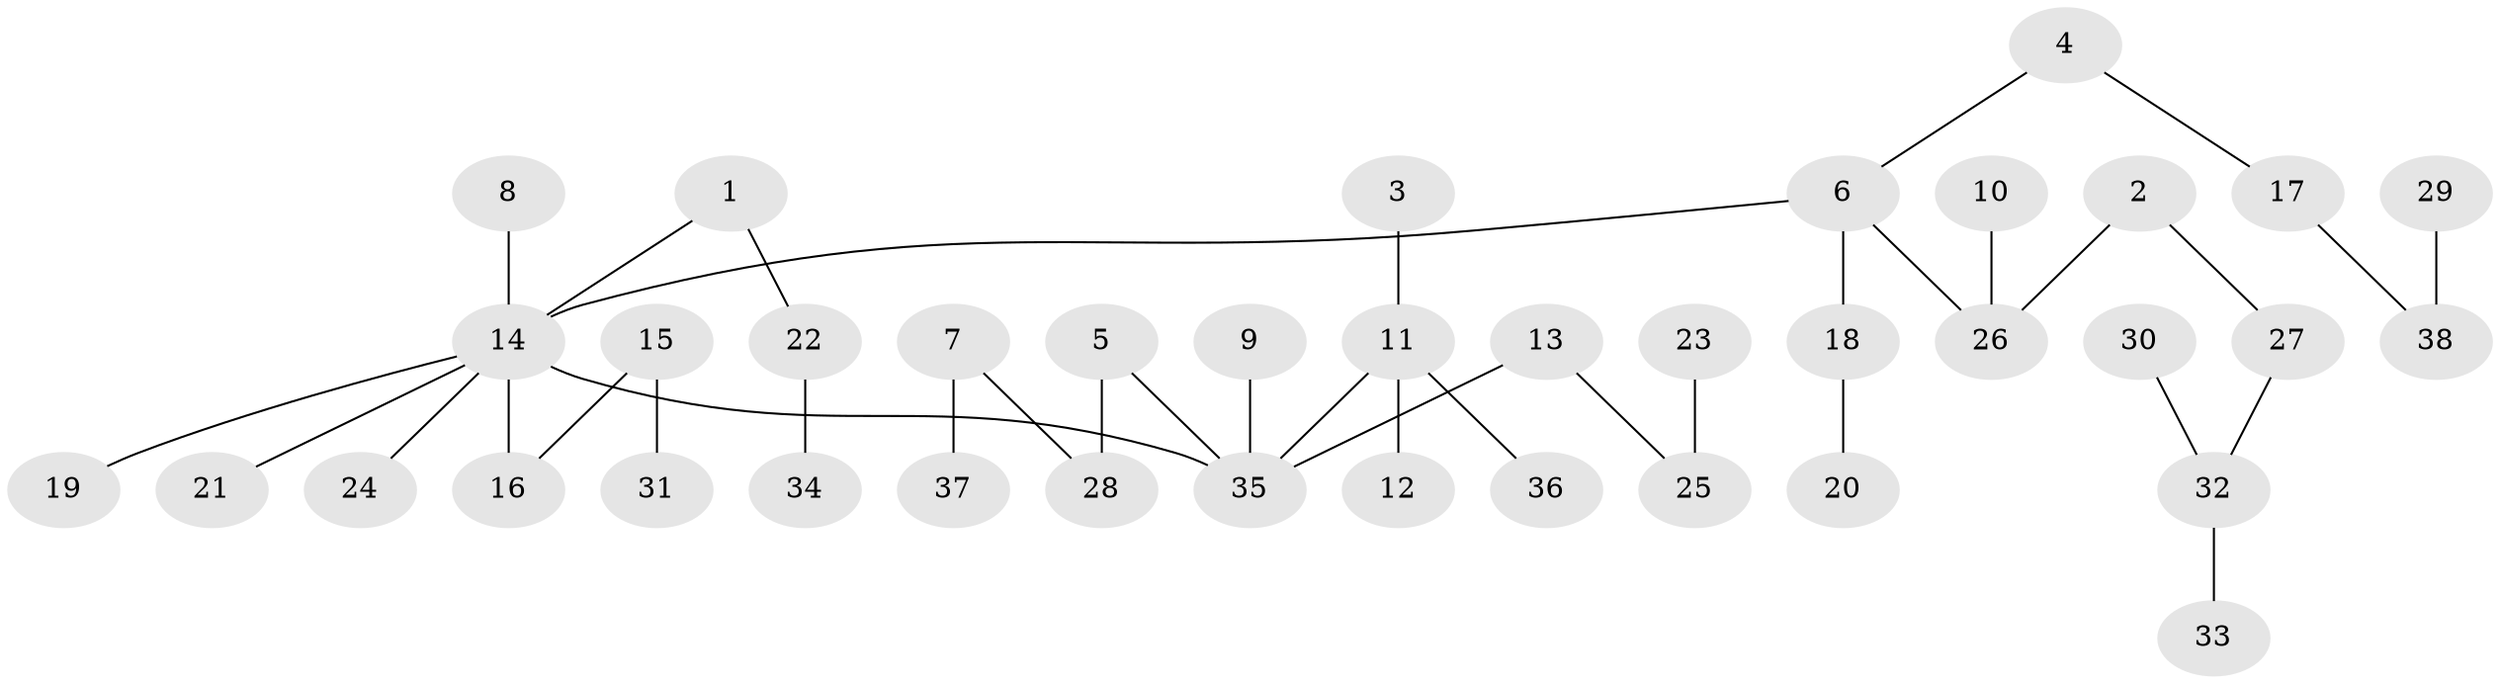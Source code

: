 // original degree distribution, {7: 0.013333333333333334, 10: 0.013333333333333334, 5: 0.04, 2: 0.2, 3: 0.10666666666666667, 1: 0.56, 4: 0.06666666666666667}
// Generated by graph-tools (version 1.1) at 2025/02/03/09/25 03:02:20]
// undirected, 38 vertices, 37 edges
graph export_dot {
graph [start="1"]
  node [color=gray90,style=filled];
  1;
  2;
  3;
  4;
  5;
  6;
  7;
  8;
  9;
  10;
  11;
  12;
  13;
  14;
  15;
  16;
  17;
  18;
  19;
  20;
  21;
  22;
  23;
  24;
  25;
  26;
  27;
  28;
  29;
  30;
  31;
  32;
  33;
  34;
  35;
  36;
  37;
  38;
  1 -- 14 [weight=1.0];
  1 -- 22 [weight=1.0];
  2 -- 26 [weight=1.0];
  2 -- 27 [weight=1.0];
  3 -- 11 [weight=1.0];
  4 -- 6 [weight=1.0];
  4 -- 17 [weight=1.0];
  5 -- 28 [weight=1.0];
  5 -- 35 [weight=1.0];
  6 -- 14 [weight=1.0];
  6 -- 18 [weight=1.0];
  6 -- 26 [weight=1.0];
  7 -- 28 [weight=1.0];
  7 -- 37 [weight=1.0];
  8 -- 14 [weight=1.0];
  9 -- 35 [weight=1.0];
  10 -- 26 [weight=1.0];
  11 -- 12 [weight=1.0];
  11 -- 35 [weight=1.0];
  11 -- 36 [weight=1.0];
  13 -- 25 [weight=1.0];
  13 -- 35 [weight=1.0];
  14 -- 16 [weight=1.0];
  14 -- 19 [weight=1.0];
  14 -- 21 [weight=1.0];
  14 -- 24 [weight=1.0];
  14 -- 35 [weight=1.0];
  15 -- 16 [weight=1.0];
  15 -- 31 [weight=1.0];
  17 -- 38 [weight=1.0];
  18 -- 20 [weight=1.0];
  22 -- 34 [weight=1.0];
  23 -- 25 [weight=1.0];
  27 -- 32 [weight=1.0];
  29 -- 38 [weight=1.0];
  30 -- 32 [weight=1.0];
  32 -- 33 [weight=1.0];
}
